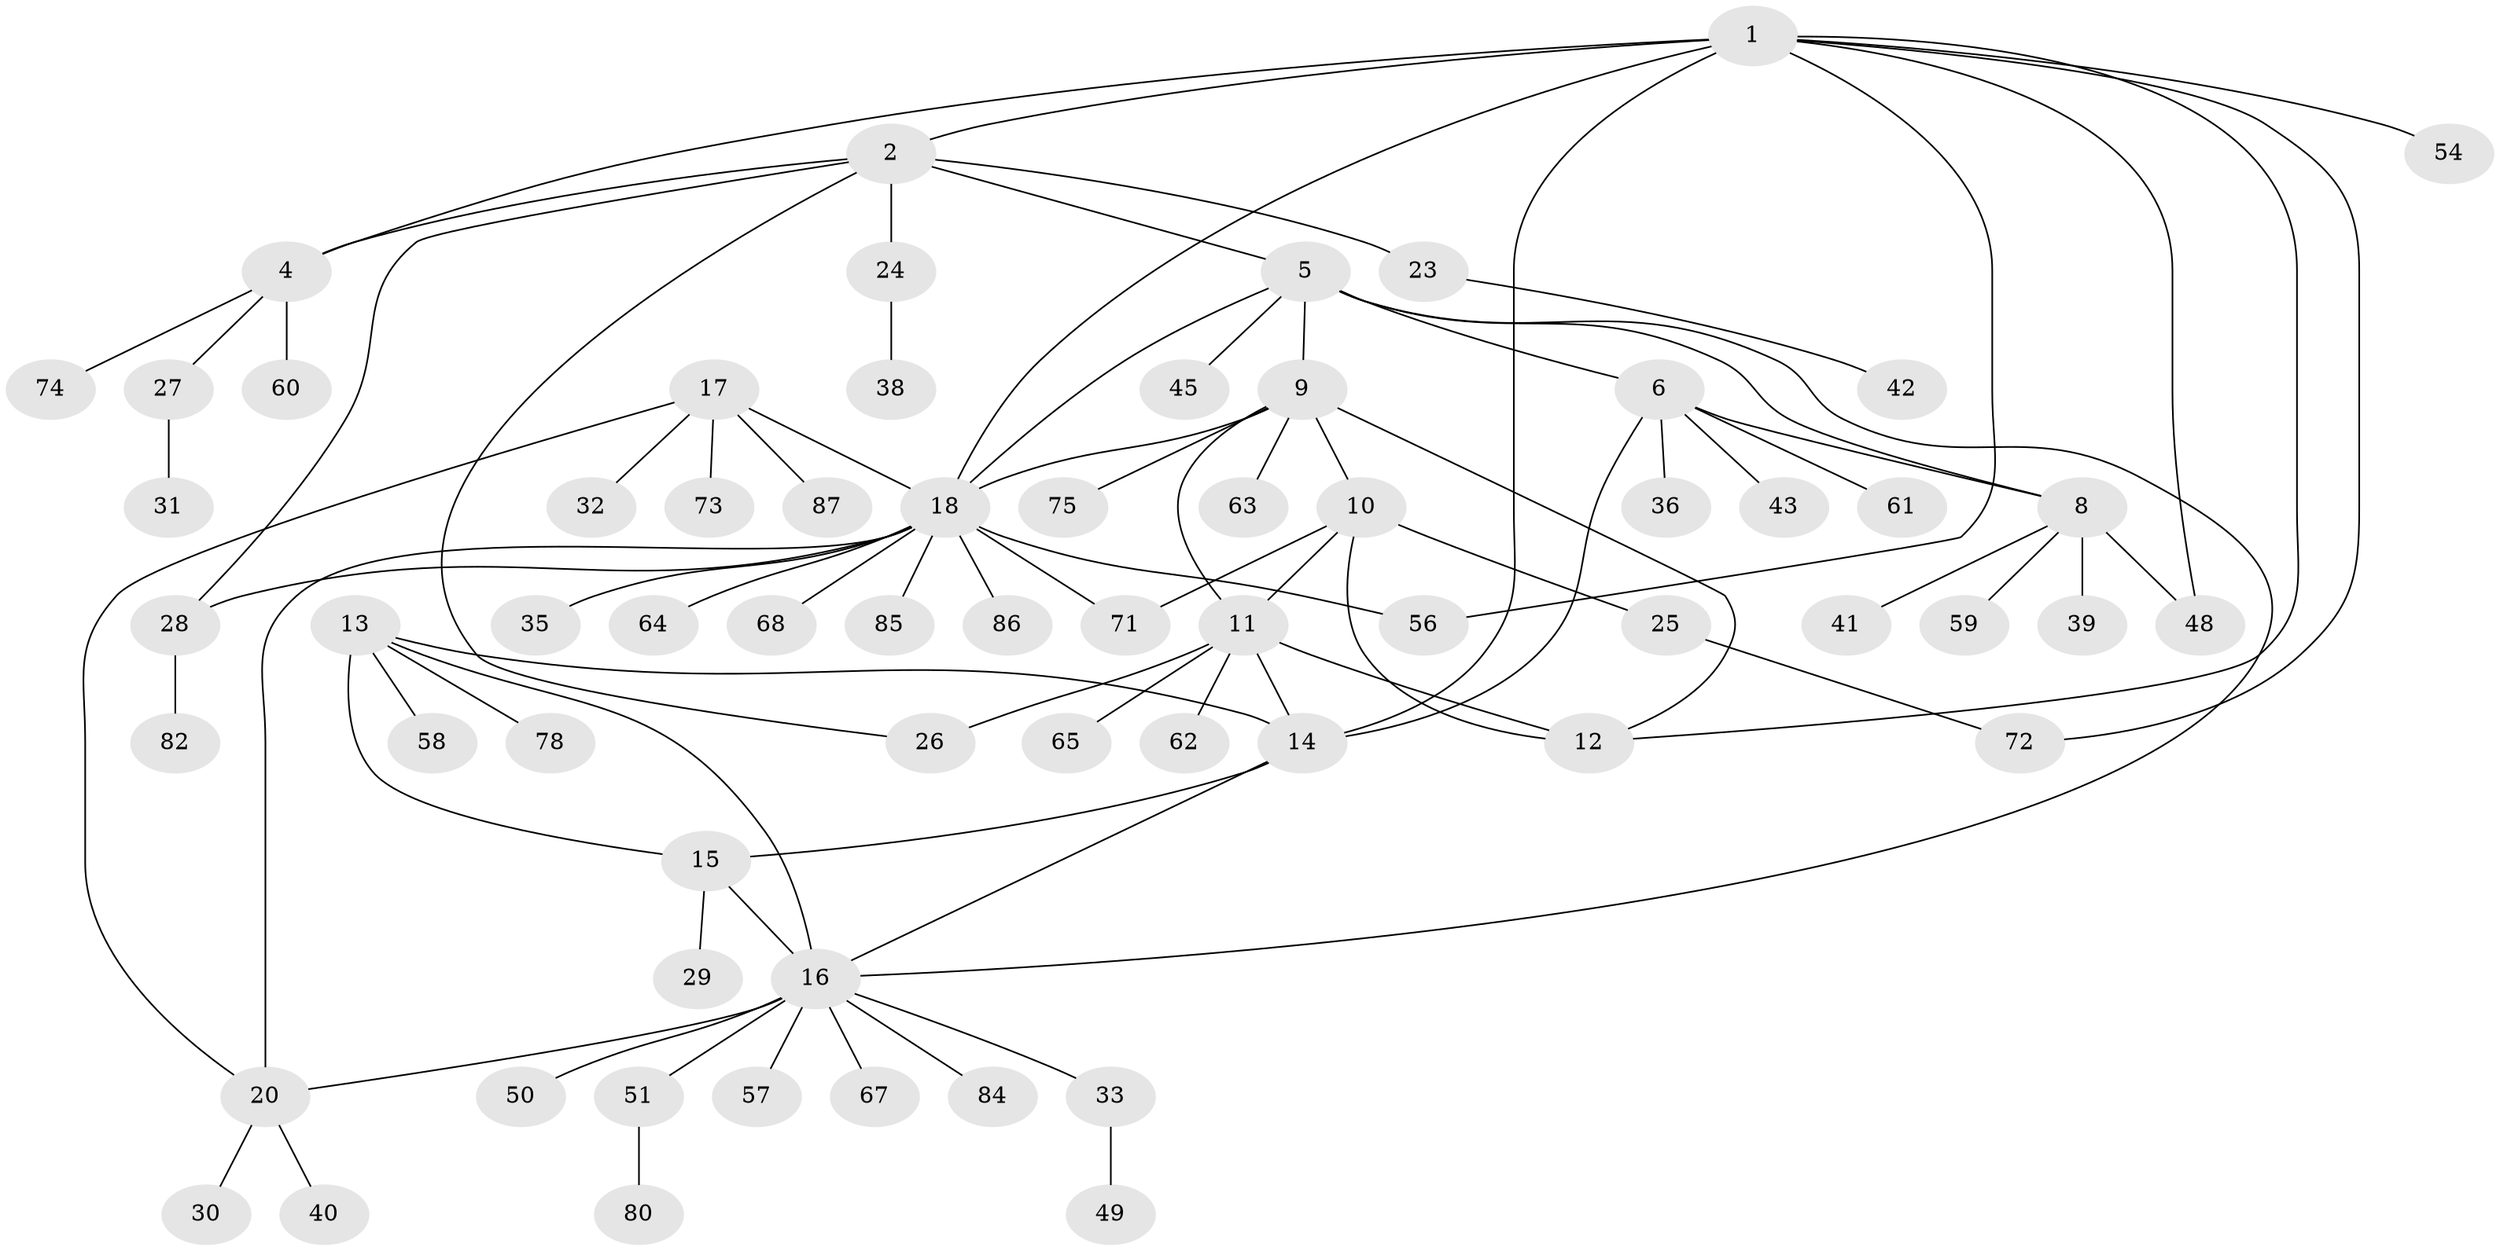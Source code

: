 // original degree distribution, {11: 0.011494252873563218, 6: 0.05747126436781609, 5: 0.034482758620689655, 7: 0.04597701149425287, 8: 0.04597701149425287, 4: 0.011494252873563218, 10: 0.011494252873563218, 9: 0.011494252873563218, 1: 0.5862068965517241, 3: 0.06896551724137931, 2: 0.11494252873563218}
// Generated by graph-tools (version 1.1) at 2025/42/03/06/25 10:42:11]
// undirected, 66 vertices, 87 edges
graph export_dot {
graph [start="1"]
  node [color=gray90,style=filled];
  1 [super="+53"];
  2 [super="+3"];
  4 [super="+47"];
  5 [super="+7"];
  6 [super="+37"];
  8 [super="+77"];
  9 [super="+55"];
  10 [super="+66"];
  11 [super="+52"];
  12;
  13 [super="+46"];
  14;
  15 [super="+34"];
  16 [super="+22"];
  17 [super="+21"];
  18 [super="+19"];
  20 [super="+70"];
  23 [super="+69"];
  24;
  25 [super="+83"];
  26;
  27 [super="+76"];
  28;
  29;
  30;
  31 [super="+44"];
  32;
  33 [super="+79"];
  35;
  36;
  38;
  39;
  40;
  41;
  42;
  43;
  45;
  48;
  49;
  50;
  51;
  54;
  56;
  57;
  58;
  59;
  60;
  61;
  62;
  63;
  64;
  65 [super="+81"];
  67;
  68;
  71;
  72;
  73;
  74;
  75;
  78;
  80;
  82;
  84;
  85;
  86;
  87;
  1 -- 2 [weight=2];
  1 -- 4;
  1 -- 12;
  1 -- 14;
  1 -- 48;
  1 -- 54;
  1 -- 56;
  1 -- 72;
  1 -- 18;
  2 -- 4 [weight=2];
  2 -- 23;
  2 -- 24;
  2 -- 28;
  2 -- 5;
  2 -- 26;
  4 -- 27;
  4 -- 60;
  4 -- 74;
  5 -- 6 [weight=2];
  5 -- 8 [weight=2];
  5 -- 45;
  5 -- 16;
  5 -- 18;
  5 -- 9;
  6 -- 8;
  6 -- 36;
  6 -- 43;
  6 -- 61;
  6 -- 14;
  8 -- 39;
  8 -- 41;
  8 -- 48;
  8 -- 59;
  9 -- 10;
  9 -- 11;
  9 -- 12;
  9 -- 18;
  9 -- 63;
  9 -- 75;
  10 -- 11;
  10 -- 12;
  10 -- 25;
  10 -- 71;
  11 -- 12;
  11 -- 14;
  11 -- 26;
  11 -- 62;
  11 -- 65;
  13 -- 14;
  13 -- 15;
  13 -- 16;
  13 -- 58;
  13 -- 78;
  14 -- 15;
  14 -- 16;
  15 -- 16;
  15 -- 29;
  16 -- 20;
  16 -- 50;
  16 -- 51;
  16 -- 57;
  16 -- 84;
  16 -- 33;
  16 -- 67;
  17 -- 18 [weight=2];
  17 -- 20;
  17 -- 32;
  17 -- 73;
  17 -- 87;
  18 -- 20 [weight=2];
  18 -- 28;
  18 -- 35;
  18 -- 71;
  18 -- 86;
  18 -- 64;
  18 -- 68;
  18 -- 85;
  18 -- 56;
  20 -- 30;
  20 -- 40;
  23 -- 42;
  24 -- 38;
  25 -- 72;
  27 -- 31;
  28 -- 82;
  33 -- 49;
  51 -- 80;
}
